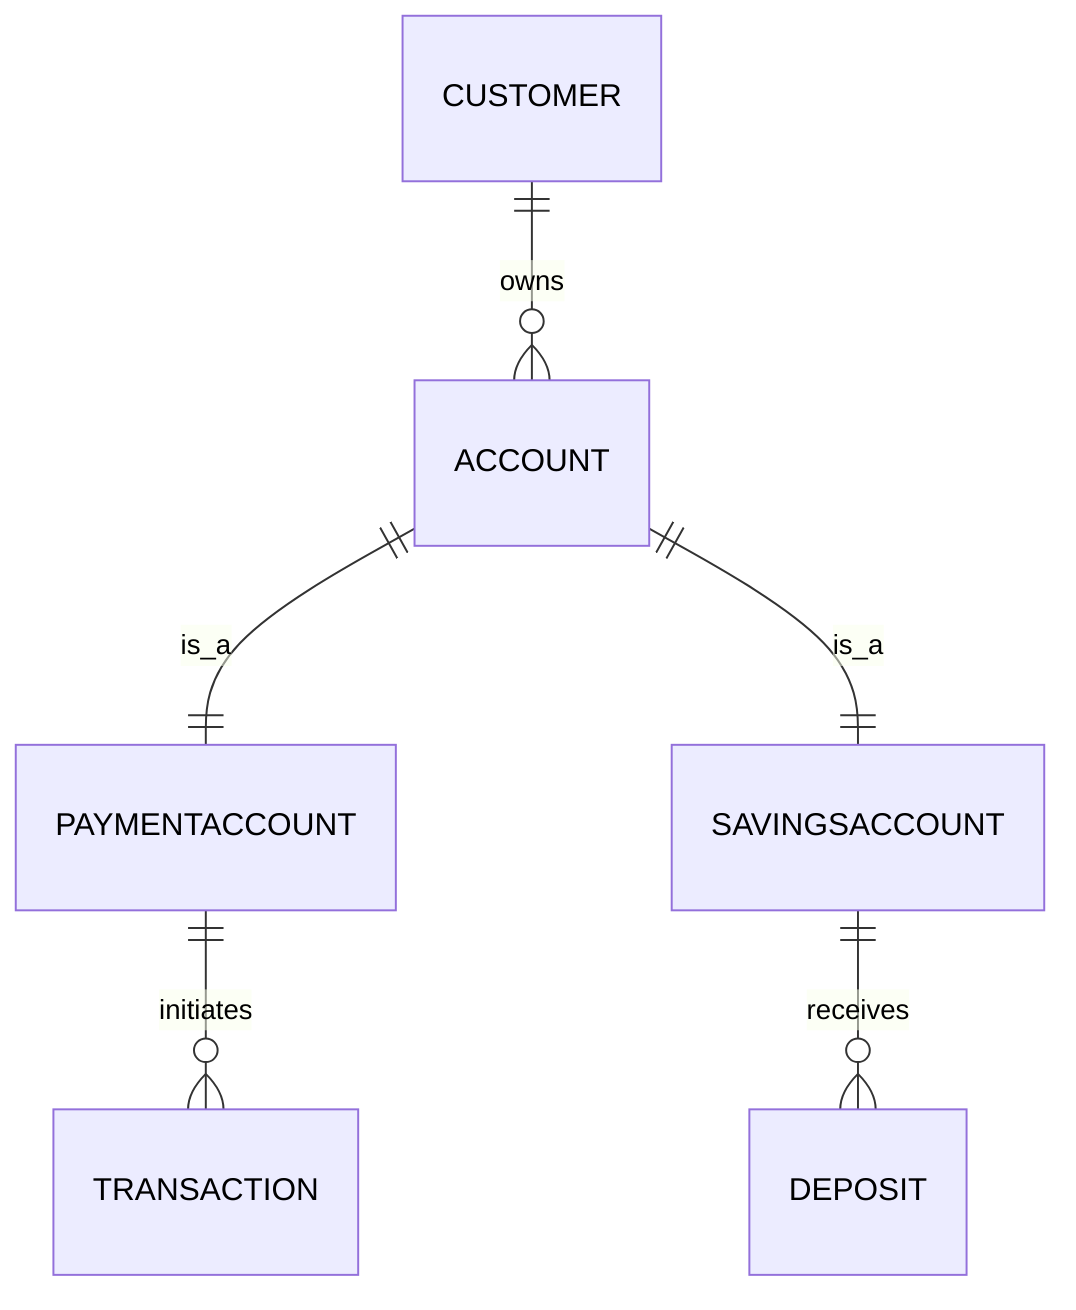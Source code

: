---
config:
  theme: default
  themeVariables:
    background: transparent
    primaryColor: "#f9f9f9"
    primaryTextColor: "#000000"
    primaryBorderColor: "#333333"
    lineColor: "#333333"
    textColor: "#000000"
    edgeLabelBackground: "#ffffff"
---

erDiagram
    CUSTOMER
    ACCOUNT
    PAYMENTACCOUNT
    SAVINGSACCOUNT
    TRANSACTION
    DEPOSIT

    CUSTOMER ||--o{ ACCOUNT : owns
    ACCOUNT ||--|| PAYMENTACCOUNT : is_a
    ACCOUNT ||--|| SAVINGSACCOUNT : is_a
    PAYMENTACCOUNT ||--o{ TRANSACTION : initiates
    SAVINGSACCOUNT ||--o{ DEPOSIT : receives